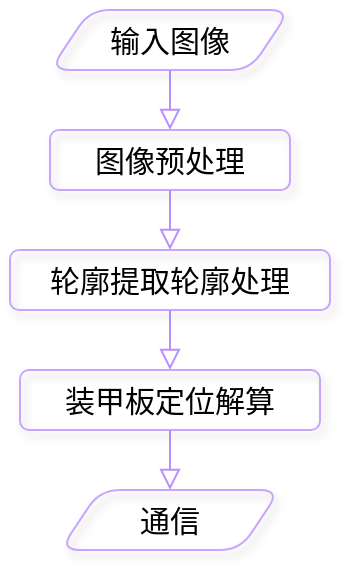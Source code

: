 <mxfile version="13.9.9" type="device"><diagram id="C5RBs43oDa-KdzZeNtuy" name="Page-1"><mxGraphModel dx="519" dy="358" grid="1" gridSize="10" guides="1" tooltips="1" connect="1" arrows="1" fold="1" page="1" pageScale="1" pageWidth="827" pageHeight="1169" math="0" shadow="0"><root><mxCell id="WIyWlLk6GJQsqaUBKTNV-0"/><mxCell id="WIyWlLk6GJQsqaUBKTNV-1" parent="WIyWlLk6GJQsqaUBKTNV-0"/><mxCell id="WIyWlLk6GJQsqaUBKTNV-2" value="" style="rounded=0;html=1;jettySize=auto;orthogonalLoop=1;fontSize=11;endArrow=block;endFill=0;endSize=8;strokeWidth=1;shadow=0;labelBackgroundColor=none;edgeStyle=orthogonalEdgeStyle;entryX=0.5;entryY=0;entryDx=0;entryDy=0;sketch=0;strokeColor=#BC8FFF;exitX=0.5;exitY=1;exitDx=0;exitDy=0;" parent="WIyWlLk6GJQsqaUBKTNV-1" source="mUqp2ODCFBcUlOnNsaDU-1" target="WIyWlLk6GJQsqaUBKTNV-7" edge="1"><mxGeometry relative="1" as="geometry"><mxPoint x="219.86" y="120" as="sourcePoint"/><mxPoint x="219.86" y="170" as="targetPoint"/></mxGeometry></mxCell><mxCell id="mUqp2ODCFBcUlOnNsaDU-0" value="" style="edgeStyle=orthogonalEdgeStyle;rounded=0;orthogonalLoop=1;jettySize=auto;html=1;shadow=0;strokeColor=#BC8FFF;strokeWidth=1;labelBackgroundColor=none;endFill=0;endArrow=block;endSize=8;sketch=0;" edge="1" parent="WIyWlLk6GJQsqaUBKTNV-1" source="WIyWlLk6GJQsqaUBKTNV-7" target="WIyWlLk6GJQsqaUBKTNV-12"><mxGeometry relative="1" as="geometry"/></mxCell><mxCell id="WIyWlLk6GJQsqaUBKTNV-7" value="&lt;font style=&quot;font-size: 15px&quot;&gt;图像预处理&lt;/font&gt;" style="rounded=1;whiteSpace=wrap;html=1;fontSize=12;shadow=1;strokeColor=#BC8FFF;fillColor=none;opacity=80;sketch=0;glass=0;" parent="WIyWlLk6GJQsqaUBKTNV-1" vertex="1"><mxGeometry x="160" y="150" width="120" height="30" as="geometry"/></mxCell><mxCell id="mUqp2ODCFBcUlOnNsaDU-4" value="" style="edgeStyle=orthogonalEdgeStyle;rounded=0;sketch=0;orthogonalLoop=1;jettySize=auto;html=1;strokeColor=#BC8FFF;shadow=0;strokeWidth=1;labelBackgroundColor=none;endFill=0;endArrow=block;endSize=8;" edge="1" parent="WIyWlLk6GJQsqaUBKTNV-1" source="WIyWlLk6GJQsqaUBKTNV-12" target="mUqp2ODCFBcUlOnNsaDU-3"><mxGeometry relative="1" as="geometry"/></mxCell><mxCell id="WIyWlLk6GJQsqaUBKTNV-12" value="&lt;font style=&quot;font-size: 15px&quot;&gt;轮廓提取轮廓处理&lt;/font&gt;" style="rounded=1;whiteSpace=wrap;html=1;fontSize=12;shadow=1;strokeColor=#BC8FFF;fillColor=none;opacity=80;sketch=0;glass=0;" parent="WIyWlLk6GJQsqaUBKTNV-1" vertex="1"><mxGeometry x="140" y="210" width="160" height="30" as="geometry"/></mxCell><mxCell id="mUqp2ODCFBcUlOnNsaDU-1" value="&lt;font style=&quot;font-size: 15px&quot;&gt;输入图像&lt;/font&gt;" style="shape=parallelogram;perimeter=parallelogramPerimeter;whiteSpace=wrap;html=1;fixedSize=1;shadow=1;rounded=1;fillColor=none;sketch=0;opacity=80;strokeColor=#BC8FFF;glass=0;" vertex="1" parent="WIyWlLk6GJQsqaUBKTNV-1"><mxGeometry x="160" y="90" width="120" height="30" as="geometry"/></mxCell><mxCell id="mUqp2ODCFBcUlOnNsaDU-7" value="" style="edgeStyle=orthogonalEdgeStyle;rounded=0;sketch=0;orthogonalLoop=1;jettySize=auto;html=1;strokeColor=#BC8FFF;endArrow=block;endFill=0;shadow=0;strokeWidth=1;labelBackgroundColor=none;endSize=8;entryX=0.5;entryY=0;entryDx=0;entryDy=0;" edge="1" parent="WIyWlLk6GJQsqaUBKTNV-1" source="mUqp2ODCFBcUlOnNsaDU-3" target="mUqp2ODCFBcUlOnNsaDU-9"><mxGeometry relative="1" as="geometry"><mxPoint x="220" y="330" as="targetPoint"/></mxGeometry></mxCell><mxCell id="mUqp2ODCFBcUlOnNsaDU-3" value="&lt;font style=&quot;font-size: 15px&quot;&gt;装甲板定位解算&lt;/font&gt;" style="rounded=1;whiteSpace=wrap;html=1;fontSize=12;shadow=1;strokeColor=#BC8FFF;fillColor=none;opacity=80;sketch=0;glass=0;" vertex="1" parent="WIyWlLk6GJQsqaUBKTNV-1"><mxGeometry x="145" y="270" width="150" height="30" as="geometry"/></mxCell><mxCell id="mUqp2ODCFBcUlOnNsaDU-9" value="&lt;font style=&quot;font-size: 15px&quot;&gt;通信&lt;/font&gt;" style="shape=parallelogram;perimeter=parallelogramPerimeter;whiteSpace=wrap;html=1;fixedSize=1;shadow=1;rounded=1;fillColor=none;sketch=0;opacity=80;strokeColor=#BC8FFF;glass=0;" vertex="1" parent="WIyWlLk6GJQsqaUBKTNV-1"><mxGeometry x="165" y="330" width="110" height="30" as="geometry"/></mxCell></root></mxGraphModel></diagram></mxfile>